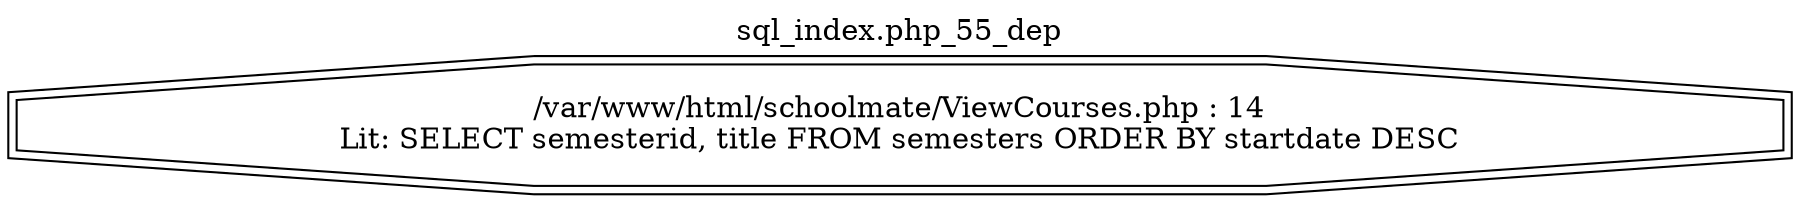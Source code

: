 digraph cfg {
  label="sql_index.php_55_dep";
  labelloc=t;
  n1 [shape=doubleoctagon, label="/var/www/html/schoolmate/ViewCourses.php : 14\nLit: SELECT semesterid, title FROM semesters ORDER BY startdate DESC\n"];
}
